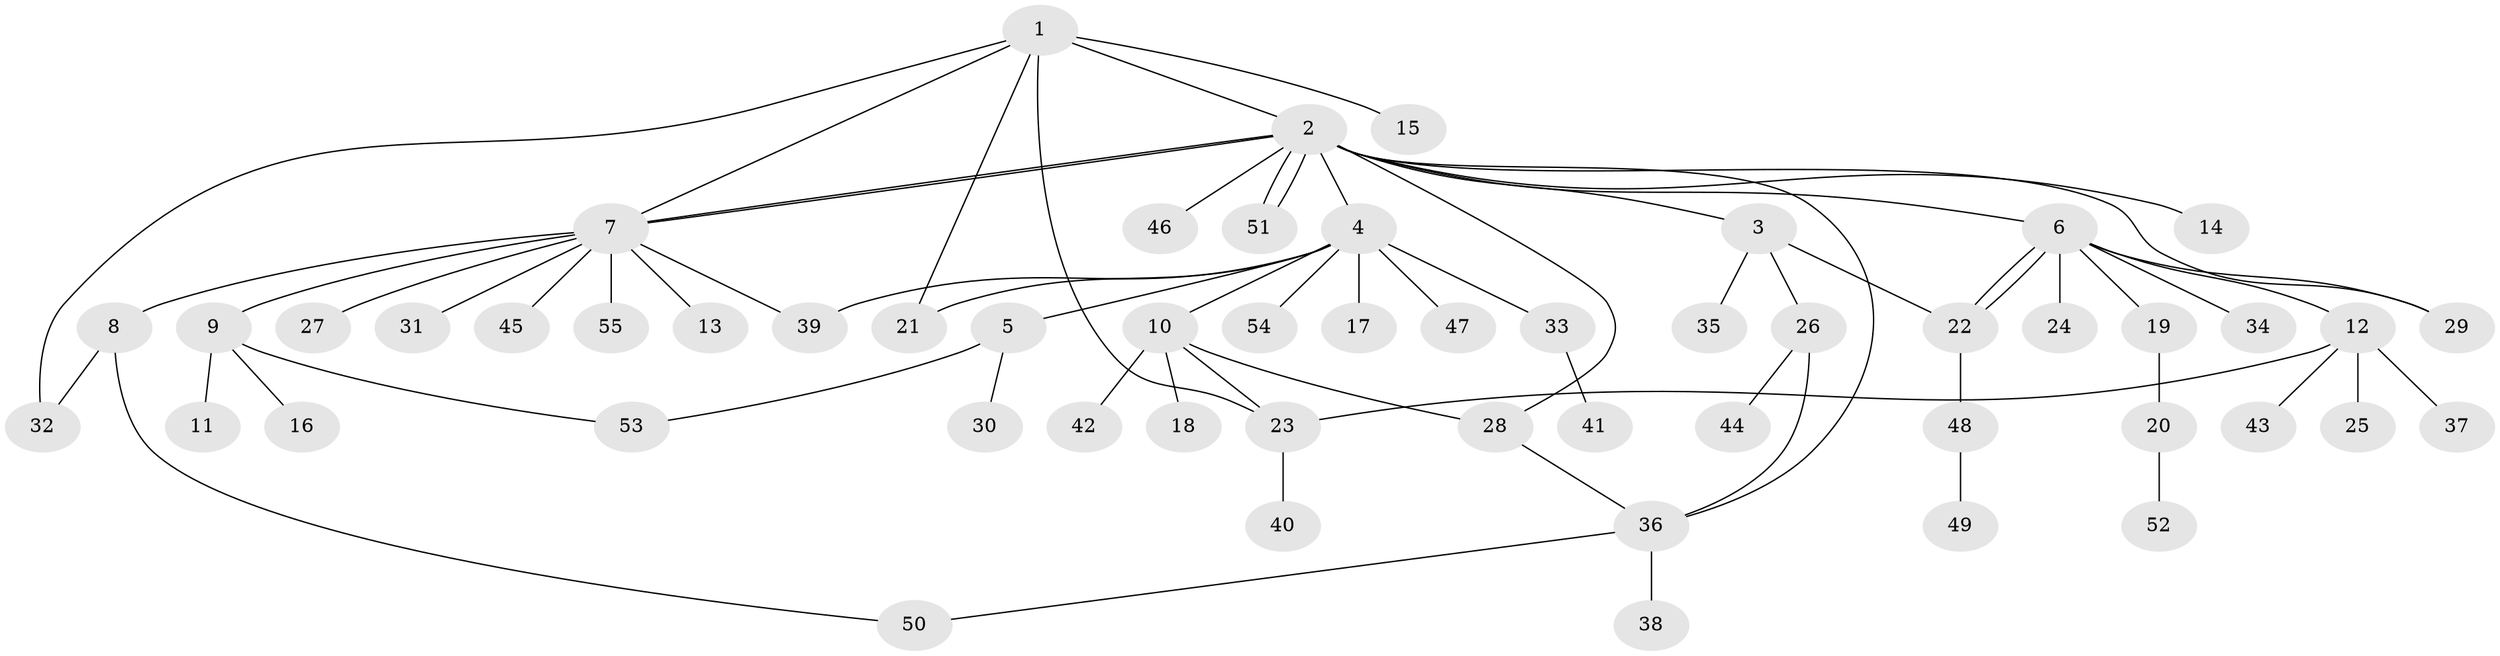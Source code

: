 // coarse degree distribution, {6: 0.09090909090909091, 8: 0.045454545454545456, 3: 0.18181818181818182, 2: 0.36363636363636365, 4: 0.13636363636363635, 5: 0.045454545454545456, 1: 0.13636363636363635}
// Generated by graph-tools (version 1.1) at 2025/50/03/04/25 22:50:19]
// undirected, 55 vertices, 70 edges
graph export_dot {
  node [color=gray90,style=filled];
  1;
  2;
  3;
  4;
  5;
  6;
  7;
  8;
  9;
  10;
  11;
  12;
  13;
  14;
  15;
  16;
  17;
  18;
  19;
  20;
  21;
  22;
  23;
  24;
  25;
  26;
  27;
  28;
  29;
  30;
  31;
  32;
  33;
  34;
  35;
  36;
  37;
  38;
  39;
  40;
  41;
  42;
  43;
  44;
  45;
  46;
  47;
  48;
  49;
  50;
  51;
  52;
  53;
  54;
  55;
  1 -- 2;
  1 -- 7;
  1 -- 15;
  1 -- 21;
  1 -- 23;
  1 -- 32;
  2 -- 3;
  2 -- 4;
  2 -- 6;
  2 -- 7;
  2 -- 7;
  2 -- 14;
  2 -- 28;
  2 -- 29;
  2 -- 36;
  2 -- 46;
  2 -- 51;
  2 -- 51;
  3 -- 22;
  3 -- 26;
  3 -- 35;
  4 -- 5;
  4 -- 10;
  4 -- 17;
  4 -- 21;
  4 -- 33;
  4 -- 39;
  4 -- 47;
  4 -- 54;
  5 -- 30;
  5 -- 53;
  6 -- 12;
  6 -- 19;
  6 -- 22;
  6 -- 22;
  6 -- 24;
  6 -- 29;
  6 -- 34;
  7 -- 8;
  7 -- 9;
  7 -- 13;
  7 -- 27;
  7 -- 31;
  7 -- 39;
  7 -- 45;
  7 -- 55;
  8 -- 32;
  8 -- 50;
  9 -- 11;
  9 -- 16;
  9 -- 53;
  10 -- 18;
  10 -- 23;
  10 -- 28;
  10 -- 42;
  12 -- 23;
  12 -- 25;
  12 -- 37;
  12 -- 43;
  19 -- 20;
  20 -- 52;
  22 -- 48;
  23 -- 40;
  26 -- 36;
  26 -- 44;
  28 -- 36;
  33 -- 41;
  36 -- 38;
  36 -- 50;
  48 -- 49;
}
